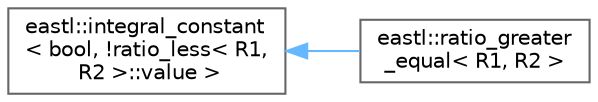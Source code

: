 digraph "类继承关系图"
{
 // LATEX_PDF_SIZE
  bgcolor="transparent";
  edge [fontname=Helvetica,fontsize=10,labelfontname=Helvetica,labelfontsize=10];
  node [fontname=Helvetica,fontsize=10,shape=box,height=0.2,width=0.4];
  rankdir="LR";
  Node0 [id="Node000000",label="eastl::integral_constant\l\< bool, !ratio_less\< R1,\l R2 \>::value \>",height=0.2,width=0.4,color="grey40", fillcolor="white", style="filled",URL="$structeastl_1_1integral__constant.html",tooltip=" "];
  Node0 -> Node1 [id="edge749_Node000000_Node000001",dir="back",color="steelblue1",style="solid",tooltip=" "];
  Node1 [id="Node000001",label="eastl::ratio_greater\l_equal\< R1, R2 \>",height=0.2,width=0.4,color="grey40", fillcolor="white", style="filled",URL="$structeastl_1_1ratio__greater__equal.html",tooltip=" "];
}
